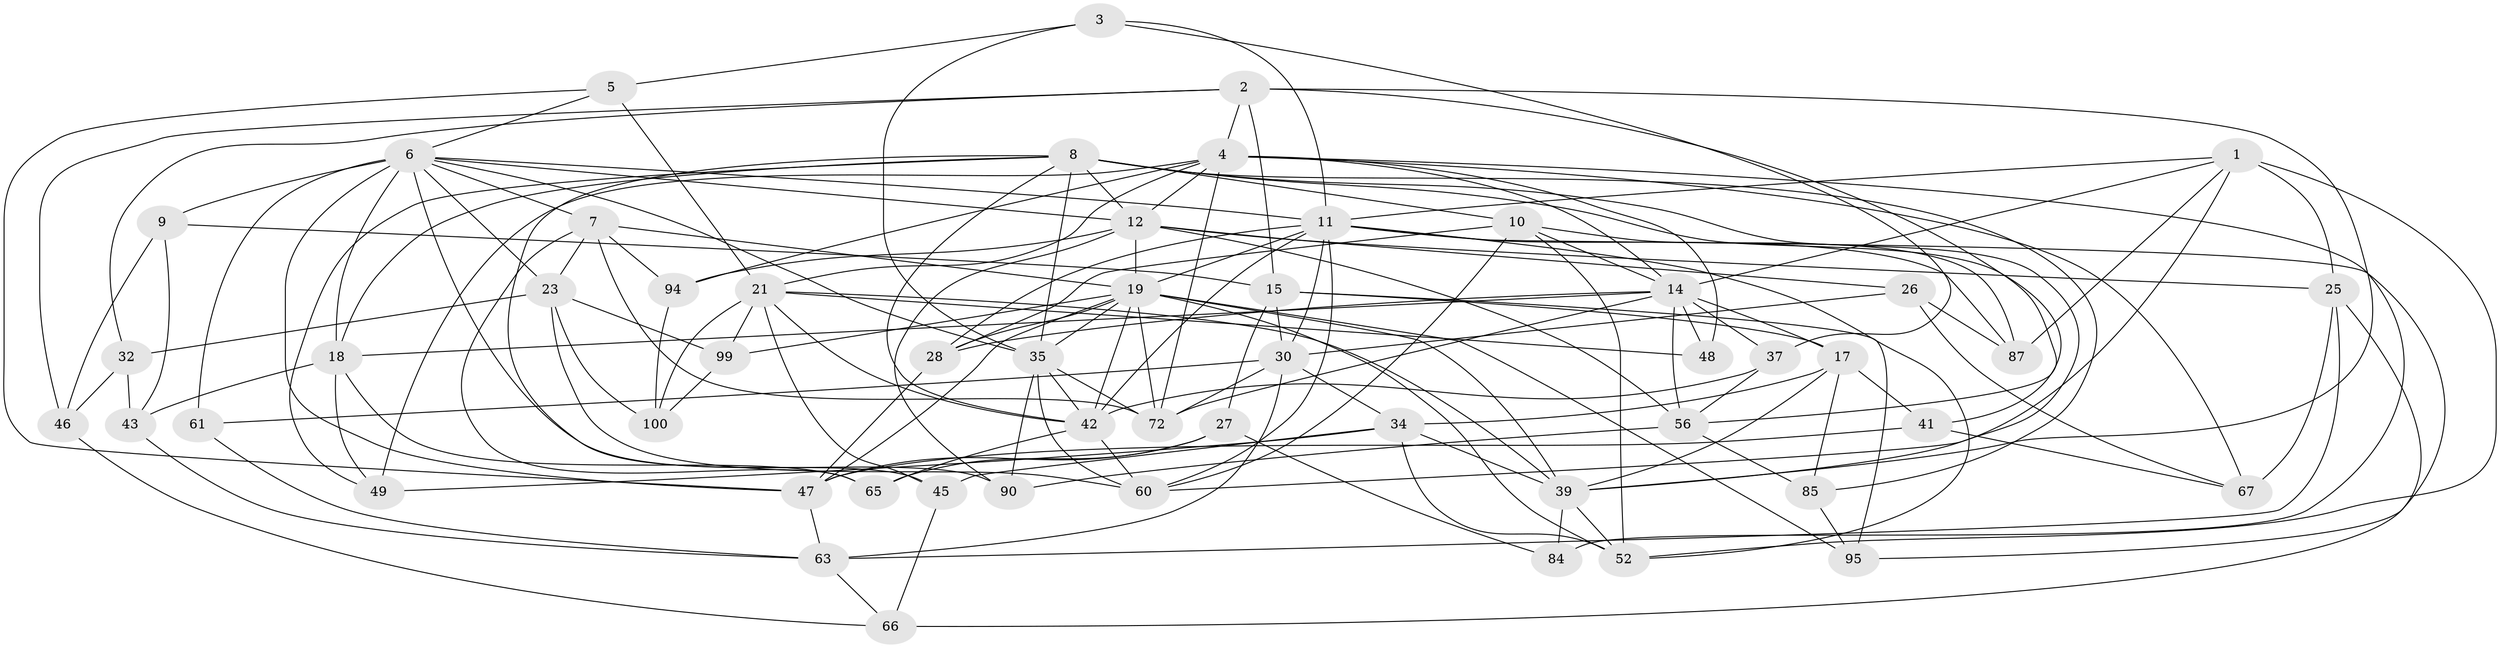 // original degree distribution, {4: 1.0}
// Generated by graph-tools (version 1.1) at 2025/16/03/09/25 04:16:13]
// undirected, 54 vertices, 155 edges
graph export_dot {
graph [start="1"]
  node [color=gray90,style=filled];
  1 [super="+44"];
  2 [super="+62"];
  3;
  4 [super="+75+36+16"];
  5;
  6 [super="+29+31"];
  7 [super="+97"];
  8 [super="+58+24"];
  9;
  10 [super="+68"];
  11 [super="+13+59"];
  12 [super="+20"];
  14 [super="+82+108+77"];
  15 [super="+33"];
  17 [super="+73"];
  18 [super="+86"];
  19 [super="+22+80+81"];
  21 [super="+38"];
  23 [super="+71"];
  25 [super="+55"];
  26;
  27;
  28 [super="+91"];
  30 [super="+69"];
  32;
  34 [super="+79"];
  35 [super="+40"];
  37;
  39 [super="+104+78"];
  41;
  42 [super="+106+92"];
  43;
  45;
  46;
  47 [super="+57+70"];
  48;
  49;
  52 [super="+74"];
  56 [super="+101"];
  60 [super="+98"];
  61;
  63 [super="+103"];
  65;
  66;
  67;
  72 [super="+102"];
  84;
  85;
  87;
  90;
  94;
  95;
  99;
  100;
  1 -- 60;
  1 -- 87;
  1 -- 14;
  1 -- 25;
  1 -- 11;
  1 -- 52;
  2 -- 32;
  2 -- 56;
  2 -- 4;
  2 -- 46;
  2 -- 39;
  2 -- 15;
  3 -- 5;
  3 -- 37;
  3 -- 11;
  3 -- 35;
  4 -- 48 [weight=2];
  4 -- 84 [weight=2];
  4 -- 67;
  4 -- 49;
  4 -- 21;
  4 -- 72;
  4 -- 94;
  4 -- 14;
  4 -- 12;
  5 -- 6;
  5 -- 21;
  5 -- 47;
  6 -- 90;
  6 -- 61 [weight=2];
  6 -- 7;
  6 -- 18;
  6 -- 35;
  6 -- 23;
  6 -- 9;
  6 -- 11;
  6 -- 47;
  6 -- 12;
  7 -- 23;
  7 -- 65;
  7 -- 19;
  7 -- 72;
  7 -- 94;
  8 -- 35;
  8 -- 18;
  8 -- 45;
  8 -- 49;
  8 -- 85;
  8 -- 41;
  8 -- 10;
  8 -- 39;
  8 -- 42;
  8 -- 12;
  9 -- 15;
  9 -- 46;
  9 -- 43;
  10 -- 14;
  10 -- 87;
  10 -- 60;
  10 -- 28;
  10 -- 52;
  11 -- 42;
  11 -- 52;
  11 -- 19 [weight=3];
  11 -- 87;
  11 -- 60;
  11 -- 30 [weight=2];
  11 -- 95;
  11 -- 28;
  12 -- 26;
  12 -- 94;
  12 -- 25 [weight=2];
  12 -- 19;
  12 -- 90;
  12 -- 56;
  14 -- 72;
  14 -- 37;
  14 -- 48;
  14 -- 17;
  14 -- 18;
  14 -- 56;
  14 -- 28;
  15 -- 27;
  15 -- 17;
  15 -- 95;
  15 -- 30;
  17 -- 85;
  17 -- 34;
  17 -- 41;
  17 -- 39;
  18 -- 65;
  18 -- 49;
  18 -- 43;
  19 -- 99;
  19 -- 47;
  19 -- 95;
  19 -- 39;
  19 -- 72;
  19 -- 42;
  19 -- 52;
  19 -- 28;
  19 -- 35;
  21 -- 45;
  21 -- 42;
  21 -- 48;
  21 -- 99;
  21 -- 100;
  21 -- 39;
  23 -- 32;
  23 -- 100;
  23 -- 99;
  23 -- 60;
  25 -- 66;
  25 -- 67;
  25 -- 63;
  26 -- 87;
  26 -- 67;
  26 -- 30;
  27 -- 65;
  27 -- 84;
  27 -- 47;
  28 -- 47 [weight=2];
  30 -- 63;
  30 -- 34;
  30 -- 72;
  30 -- 61;
  32 -- 43;
  32 -- 46;
  34 -- 49;
  34 -- 45;
  34 -- 39;
  34 -- 52;
  35 -- 72;
  35 -- 60;
  35 -- 42;
  35 -- 90;
  37 -- 56;
  37 -- 42;
  39 -- 52;
  39 -- 84;
  41 -- 67;
  41 -- 47;
  42 -- 60;
  42 -- 65;
  43 -- 63;
  45 -- 66;
  46 -- 66;
  47 -- 63;
  56 -- 90;
  56 -- 85;
  61 -- 63;
  63 -- 66;
  85 -- 95;
  94 -- 100;
  99 -- 100;
}
